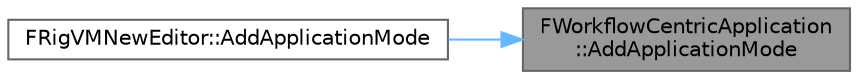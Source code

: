 digraph "FWorkflowCentricApplication::AddApplicationMode"
{
 // INTERACTIVE_SVG=YES
 // LATEX_PDF_SIZE
  bgcolor="transparent";
  edge [fontname=Helvetica,fontsize=10,labelfontname=Helvetica,labelfontsize=10];
  node [fontname=Helvetica,fontsize=10,shape=box,height=0.2,width=0.4];
  rankdir="RL";
  Node1 [id="Node000001",label="FWorkflowCentricApplication\l::AddApplicationMode",height=0.2,width=0.4,color="gray40", fillcolor="grey60", style="filled", fontcolor="black",tooltip=" "];
  Node1 -> Node2 [id="edge1_Node000001_Node000002",dir="back",color="steelblue1",style="solid",tooltip=" "];
  Node2 [id="Node000002",label="FRigVMNewEditor::AddApplicationMode",height=0.2,width=0.4,color="grey40", fillcolor="white", style="filled",URL="$d0/d32/classFRigVMNewEditor.html#adae22cd9f56de250ba6abba5908dc6d5",tooltip=" "];
}
